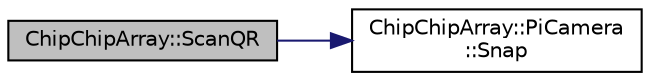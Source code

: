 digraph "ChipChipArray::ScanQR"
{
  edge [fontname="Helvetica",fontsize="10",labelfontname="Helvetica",labelfontsize="10"];
  node [fontname="Helvetica",fontsize="10",shape=record];
  rankdir="LR";
  Node1 [label="ChipChipArray::ScanQR",height=0.2,width=0.4,color="black", fillcolor="grey75", style="filled", fontcolor="black"];
  Node1 -> Node2 [color="midnightblue",fontsize="10",style="solid",fontname="Helvetica"];
  Node2 [label="ChipChipArray::PiCamera\l::Snap",height=0.2,width=0.4,color="black", fillcolor="white", style="filled",URL="$classChipChipArray_1_1PiCamera.html#a58fb0de02570dce9a9cb60a1a04fb84f"];
}
